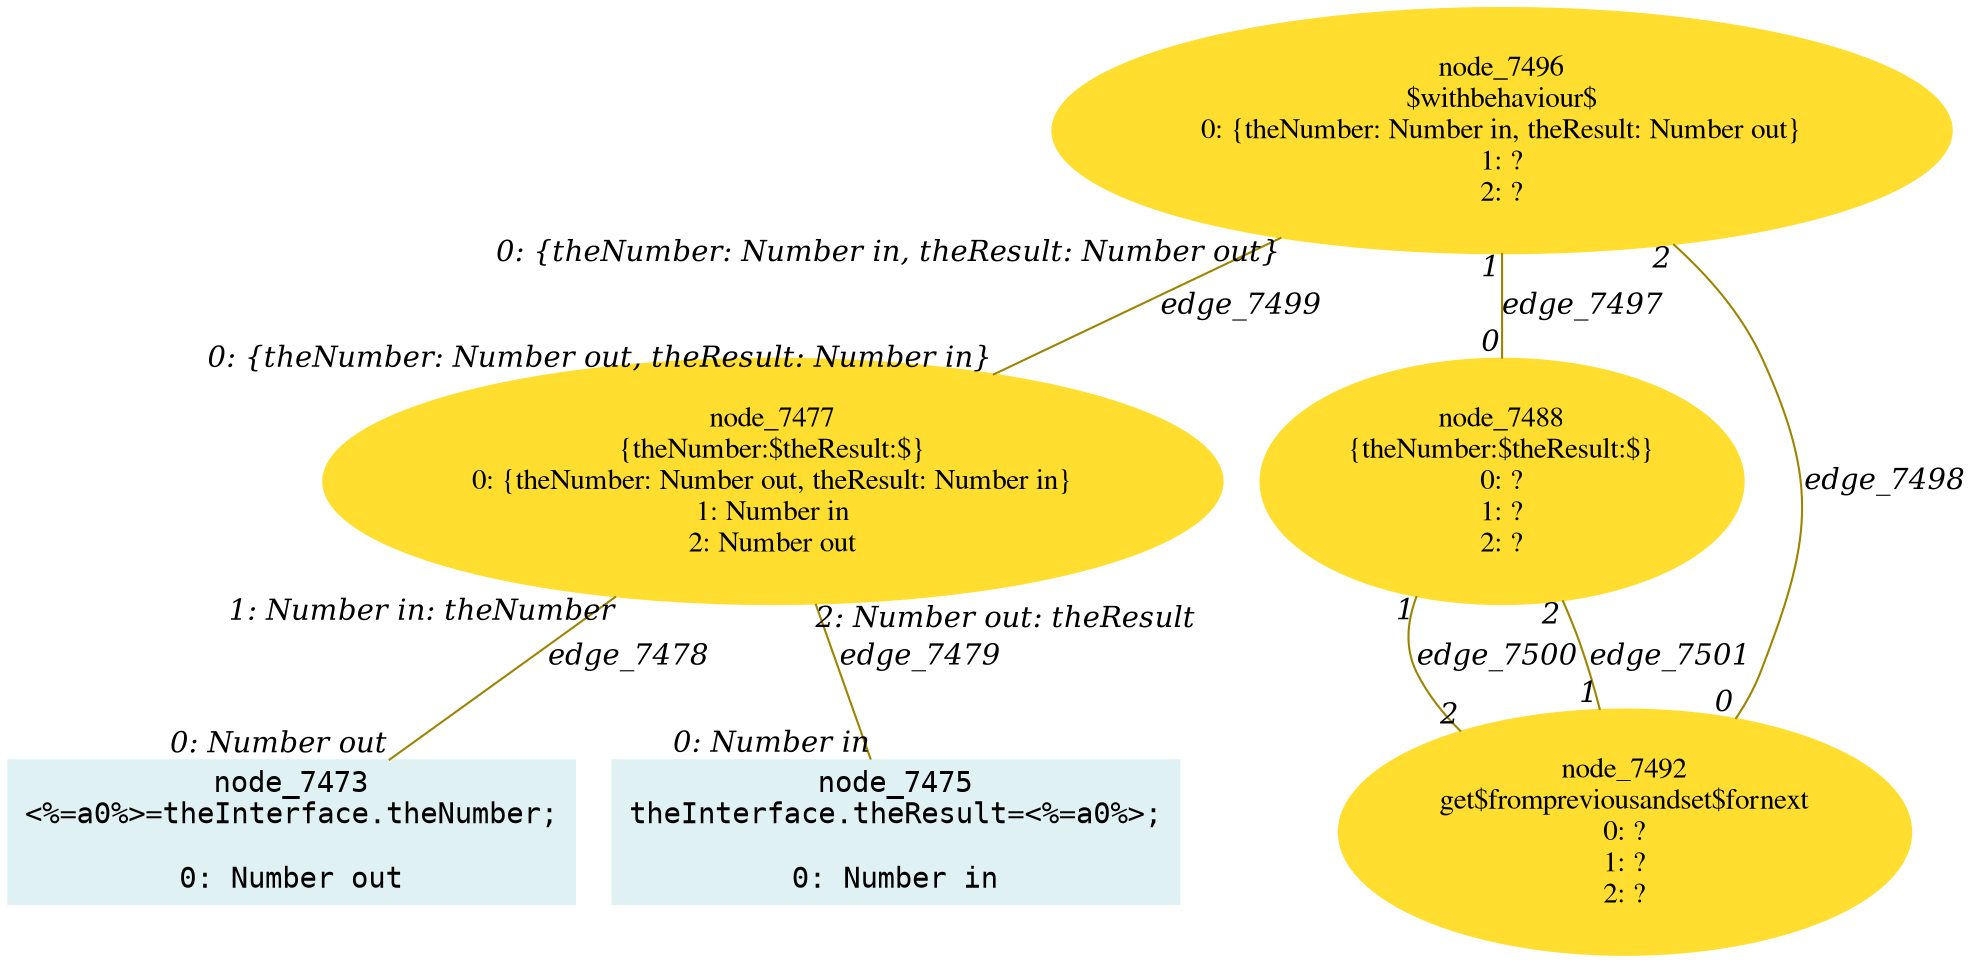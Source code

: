 digraph g{node_7473 [shape="box", style="filled", color="#dff1f2", fontname="Courier", label="node_7473
<%=a0%>=theInterface.theNumber;

0: Number out" ]
node_7475 [shape="box", style="filled", color="#dff1f2", fontname="Courier", label="node_7475
theInterface.theResult=<%=a0%>;

0: Number in" ]
node_7477 [shape="ellipse", style="filled", color="#ffde2f", fontname="Times", label="node_7477
{theNumber:$theResult:$}
0: {theNumber: Number out, theResult: Number in}
1: Number in
2: Number out" ]
node_7488 [shape="ellipse", style="filled", color="#ffde2f", fontname="Times", label="node_7488
{theNumber:$theResult:$}
0: ?
1: ?
2: ?" ]
node_7492 [shape="ellipse", style="filled", color="#ffde2f", fontname="Times", label="node_7492
get$frompreviousandset$fornext
0: ?
1: ?
2: ?" ]
node_7496 [shape="ellipse", style="filled", color="#ffde2f", fontname="Times", label="node_7496
$withbehaviour$
0: {theNumber: Number in, theResult: Number out}
1: ?
2: ?" ]
node_7477 -> node_7473 [dir=none, arrowHead=none, fontname="Times-Italic", arrowsize=1, color="#9d8400", label="edge_7478",  headlabel="0: Number out", taillabel="1: Number in: theNumber" ]
node_7477 -> node_7475 [dir=none, arrowHead=none, fontname="Times-Italic", arrowsize=1, color="#9d8400", label="edge_7479",  headlabel="0: Number in", taillabel="2: Number out: theResult" ]
node_7496 -> node_7488 [dir=none, arrowHead=none, fontname="Times-Italic", arrowsize=1, color="#9d8400", label="edge_7497",  headlabel="0", taillabel="1" ]
node_7496 -> node_7492 [dir=none, arrowHead=none, fontname="Times-Italic", arrowsize=1, color="#9d8400", label="edge_7498",  headlabel="0", taillabel="2" ]
node_7496 -> node_7477 [dir=none, arrowHead=none, fontname="Times-Italic", arrowsize=1, color="#9d8400", label="edge_7499",  headlabel="0: {theNumber: Number out, theResult: Number in}", taillabel="0: {theNumber: Number in, theResult: Number out}" ]
node_7488 -> node_7492 [dir=none, arrowHead=none, fontname="Times-Italic", arrowsize=1, color="#9d8400", label="edge_7500",  headlabel="2", taillabel="1" ]
node_7488 -> node_7492 [dir=none, arrowHead=none, fontname="Times-Italic", arrowsize=1, color="#9d8400", label="edge_7501",  headlabel="1", taillabel="2" ]
}